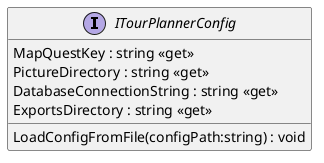 @startuml
interface ITourPlannerConfig {
    MapQuestKey : string <<get>>
    PictureDirectory : string <<get>>
    DatabaseConnectionString : string <<get>>
    ExportsDirectory : string <<get>>
    LoadConfigFromFile(configPath:string) : void
}
@enduml
